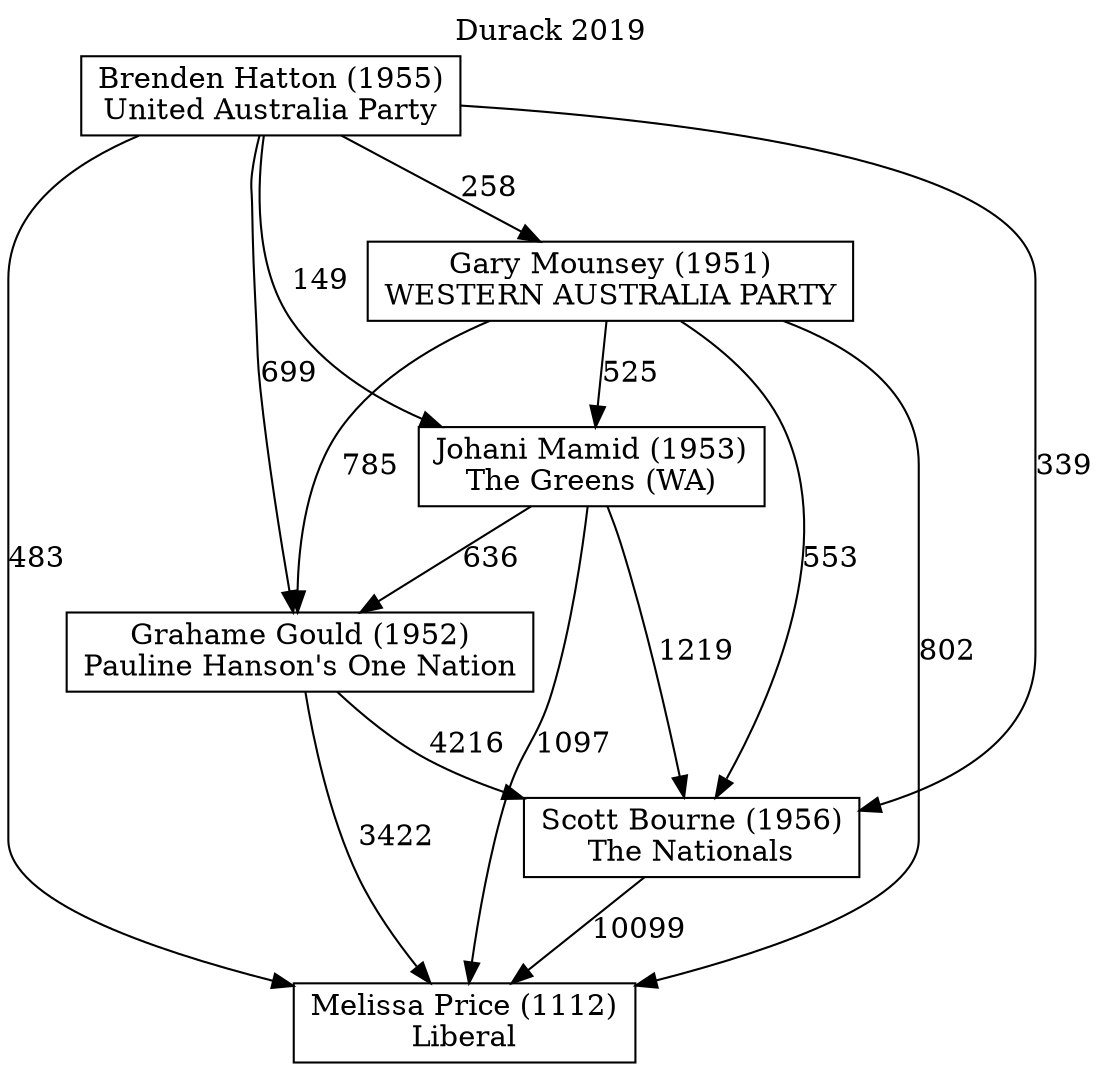// House preference flow
digraph "Melissa Price (1112)_Durack_2019" {
	graph [label="Durack 2019" labelloc=t mclimit=10]
	node [shape=box]
	"Melissa Price (1112)" [label="Melissa Price (1112)
Liberal"]
	"Scott Bourne (1956)" [label="Scott Bourne (1956)
The Nationals"]
	"Grahame Gould (1952)" [label="Grahame Gould (1952)
Pauline Hanson's One Nation"]
	"Johani Mamid (1953)" [label="Johani Mamid (1953)
The Greens (WA)"]
	"Gary Mounsey (1951)" [label="Gary Mounsey (1951)
WESTERN AUSTRALIA PARTY"]
	"Brenden Hatton (1955)" [label="Brenden Hatton (1955)
United Australia Party"]
	"Scott Bourne (1956)" -> "Melissa Price (1112)" [label=10099]
	"Grahame Gould (1952)" -> "Scott Bourne (1956)" [label=4216]
	"Johani Mamid (1953)" -> "Grahame Gould (1952)" [label=636]
	"Gary Mounsey (1951)" -> "Johani Mamid (1953)" [label=525]
	"Brenden Hatton (1955)" -> "Gary Mounsey (1951)" [label=258]
	"Grahame Gould (1952)" -> "Melissa Price (1112)" [label=3422]
	"Johani Mamid (1953)" -> "Melissa Price (1112)" [label=1097]
	"Gary Mounsey (1951)" -> "Melissa Price (1112)" [label=802]
	"Brenden Hatton (1955)" -> "Melissa Price (1112)" [label=483]
	"Brenden Hatton (1955)" -> "Johani Mamid (1953)" [label=149]
	"Gary Mounsey (1951)" -> "Grahame Gould (1952)" [label=785]
	"Brenden Hatton (1955)" -> "Grahame Gould (1952)" [label=699]
	"Johani Mamid (1953)" -> "Scott Bourne (1956)" [label=1219]
	"Gary Mounsey (1951)" -> "Scott Bourne (1956)" [label=553]
	"Brenden Hatton (1955)" -> "Scott Bourne (1956)" [label=339]
}
